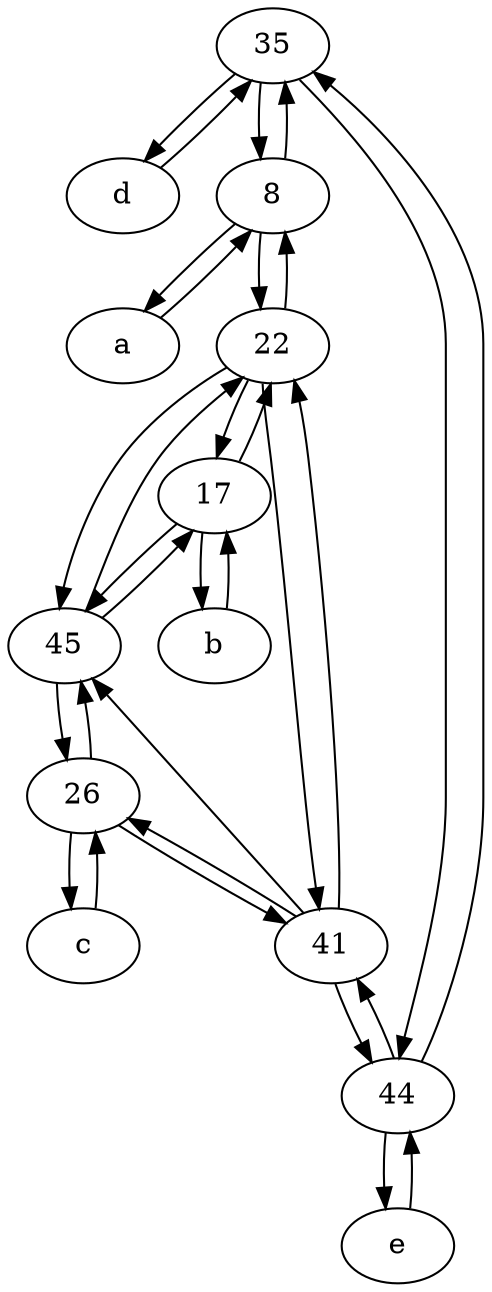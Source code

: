 digraph  {
	35;
	17;
	d [pos="20,30!"];
	26;
	8;
	e [pos="30,50!"];
	45;
	41;
	b [pos="50,20!"];
	a [pos="40,10!"];
	22;
	44;
	c [pos="20,10!"];
	44 -> e;
	22 -> 45;
	22 -> 41;
	45 -> 22;
	41 -> 22;
	b -> 17;
	17 -> 45;
	d -> 35;
	26 -> 45;
	26 -> 41;
	35 -> 8;
	8 -> 35;
	41 -> 45;
	8 -> a;
	8 -> 22;
	17 -> 22;
	45 -> 17;
	35 -> 44;
	17 -> b;
	a -> 8;
	26 -> c;
	22 -> 8;
	44 -> 35;
	c -> 26;
	44 -> 41;
	e -> 44;
	45 -> 26;
	41 -> 26;
	41 -> 44;
	35 -> d;
	22 -> 17;

	}